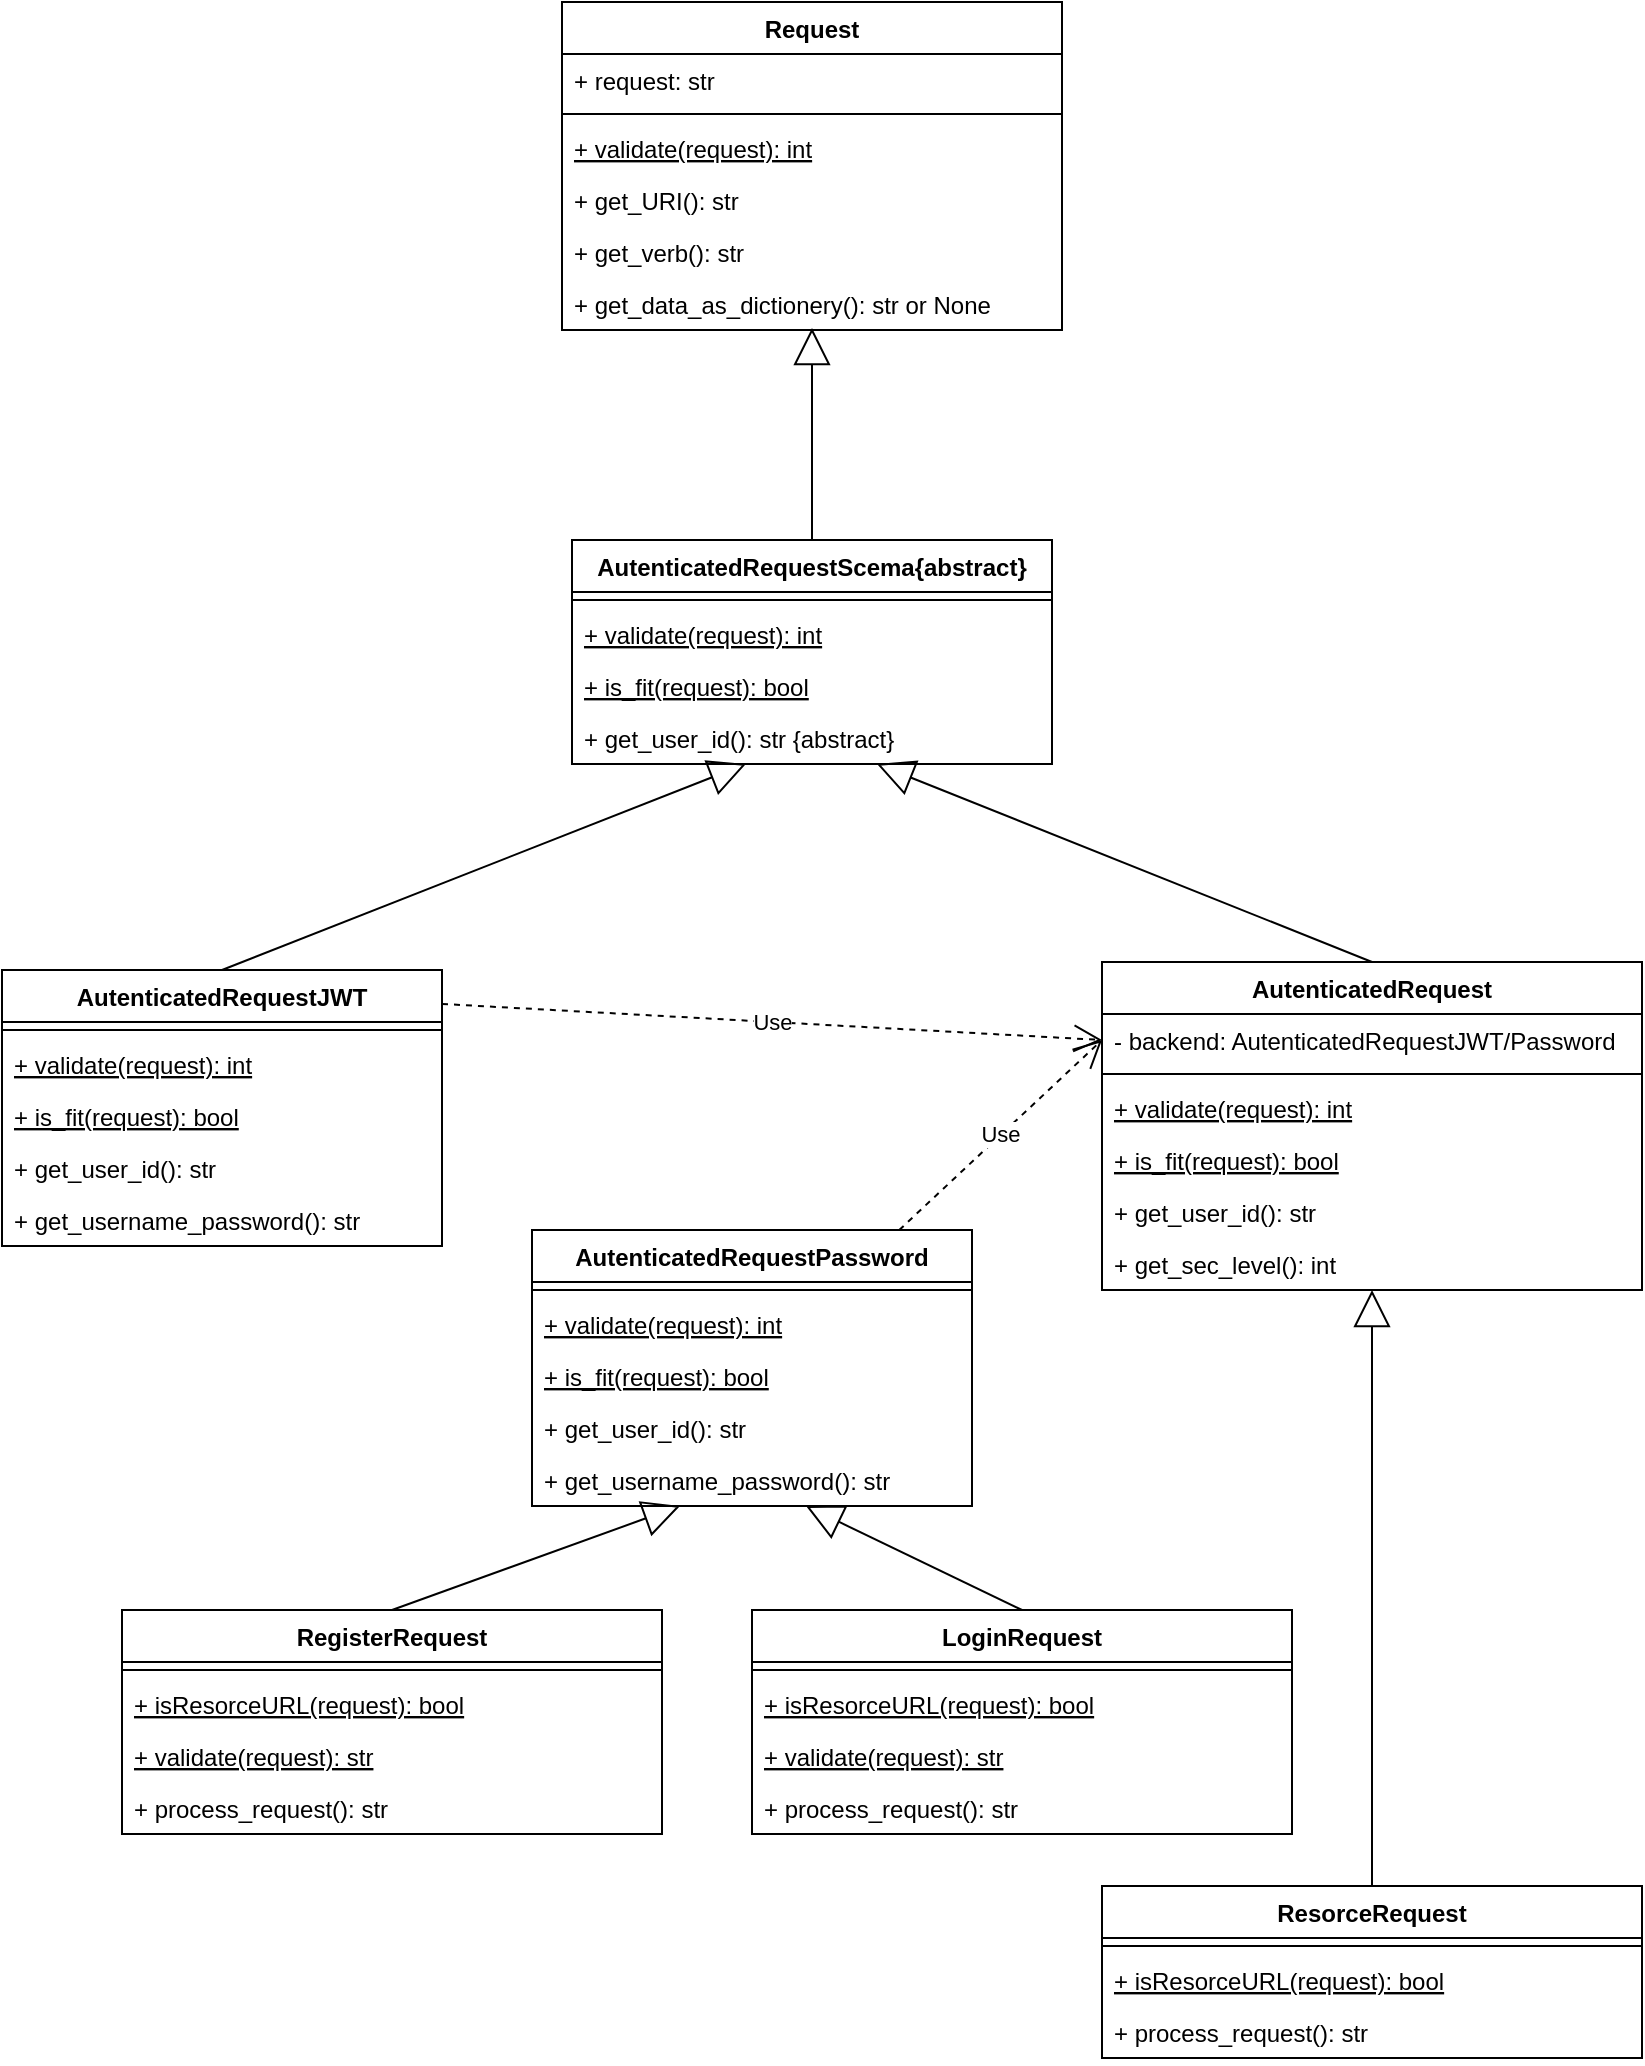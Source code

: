 <mxfile version="10.6.0" type="device"><diagram name="Request" id="c4acf3e9-155e-7222-9cf6-157b1a14988f"><mxGraphModel dx="2323" dy="1245" grid="1" gridSize="10" guides="1" tooltips="1" connect="1" arrows="1" fold="1" page="1" pageScale="1" pageWidth="850" pageHeight="1100" background="#ffffff" math="0" shadow="0"><root><mxCell id="0"/><mxCell id="1" parent="0"/><mxCell id="8GH3iLczXxvQPFb8CJJR-1" value="Request" style="swimlane;fontStyle=1;align=center;verticalAlign=top;childLayout=stackLayout;horizontal=1;startSize=26;horizontalStack=0;resizeParent=1;resizeParentMax=0;resizeLast=0;collapsible=1;marginBottom=0;" parent="1" vertex="1"><mxGeometry x="300" y="32" width="250" height="164" as="geometry"/></mxCell><mxCell id="8GH3iLczXxvQPFb8CJJR-2" value="+ request: str" style="text;strokeColor=none;fillColor=none;align=left;verticalAlign=top;spacingLeft=4;spacingRight=4;overflow=hidden;rotatable=0;points=[[0,0.5],[1,0.5]];portConstraint=eastwest;" parent="8GH3iLczXxvQPFb8CJJR-1" vertex="1"><mxGeometry y="26" width="250" height="26" as="geometry"/></mxCell><mxCell id="8GH3iLczXxvQPFb8CJJR-3" value="" style="line;strokeWidth=1;fillColor=none;align=left;verticalAlign=middle;spacingTop=-1;spacingLeft=3;spacingRight=3;rotatable=0;labelPosition=right;points=[];portConstraint=eastwest;" parent="8GH3iLczXxvQPFb8CJJR-1" vertex="1"><mxGeometry y="52" width="250" height="8" as="geometry"/></mxCell><mxCell id="8GH3iLczXxvQPFb8CJJR-4" value="+ validate(request): int" style="text;strokeColor=none;fillColor=none;align=left;verticalAlign=top;spacingLeft=4;spacingRight=4;overflow=hidden;rotatable=0;points=[[0,0.5],[1,0.5]];portConstraint=eastwest;fontStyle=4" parent="8GH3iLczXxvQPFb8CJJR-1" vertex="1"><mxGeometry y="60" width="250" height="26" as="geometry"/></mxCell><mxCell id="8GH3iLczXxvQPFb8CJJR-5" value="+ get_URI(): str" style="text;strokeColor=none;fillColor=none;align=left;verticalAlign=top;spacingLeft=4;spacingRight=4;overflow=hidden;rotatable=0;points=[[0,0.5],[1,0.5]];portConstraint=eastwest;" parent="8GH3iLczXxvQPFb8CJJR-1" vertex="1"><mxGeometry y="86" width="250" height="26" as="geometry"/></mxCell><mxCell id="8GH3iLczXxvQPFb8CJJR-6" value="+ get_verb(): str" style="text;strokeColor=none;fillColor=none;align=left;verticalAlign=top;spacingLeft=4;spacingRight=4;overflow=hidden;rotatable=0;points=[[0,0.5],[1,0.5]];portConstraint=eastwest;" parent="8GH3iLczXxvQPFb8CJJR-1" vertex="1"><mxGeometry y="112" width="250" height="26" as="geometry"/></mxCell><mxCell id="8GH3iLczXxvQPFb8CJJR-7" value="+ get_data_as_dictionery(): str or None" style="text;strokeColor=none;fillColor=none;align=left;verticalAlign=top;spacingLeft=4;spacingRight=4;overflow=hidden;rotatable=0;points=[[0,0.5],[1,0.5]];portConstraint=eastwest;" parent="8GH3iLczXxvQPFb8CJJR-1" vertex="1"><mxGeometry y="138" width="250" height="26" as="geometry"/></mxCell><mxCell id="8GH3iLczXxvQPFb8CJJR-14" value="AutenticatedRequestScema{abstract}" style="swimlane;fontStyle=1;align=center;verticalAlign=top;childLayout=stackLayout;horizontal=1;startSize=26;horizontalStack=0;resizeParent=1;resizeParentMax=0;resizeLast=0;collapsible=1;marginBottom=0;" parent="1" vertex="1"><mxGeometry x="305" y="301" width="240" height="112" as="geometry"/></mxCell><mxCell id="8GH3iLczXxvQPFb8CJJR-16" value="" style="line;strokeWidth=1;fillColor=none;align=left;verticalAlign=middle;spacingTop=-1;spacingLeft=3;spacingRight=3;rotatable=0;labelPosition=right;points=[];portConstraint=eastwest;" parent="8GH3iLczXxvQPFb8CJJR-14" vertex="1"><mxGeometry y="26" width="240" height="8" as="geometry"/></mxCell><mxCell id="8GH3iLczXxvQPFb8CJJR-35" value="+ validate(request): int" style="text;strokeColor=none;fillColor=none;align=left;verticalAlign=top;spacingLeft=4;spacingRight=4;overflow=hidden;rotatable=0;points=[[0,0.5],[1,0.5]];portConstraint=eastwest;fontStyle=4" parent="8GH3iLczXxvQPFb8CJJR-14" vertex="1"><mxGeometry y="34" width="240" height="26" as="geometry"/></mxCell><mxCell id="8GH3iLczXxvQPFb8CJJR-17" value="+ is_fit(request): bool" style="text;strokeColor=none;fillColor=none;align=left;verticalAlign=top;spacingLeft=4;spacingRight=4;overflow=hidden;rotatable=0;points=[[0,0.5],[1,0.5]];portConstraint=eastwest;fontStyle=4" parent="8GH3iLczXxvQPFb8CJJR-14" vertex="1"><mxGeometry y="60" width="240" height="26" as="geometry"/></mxCell><mxCell id="8GH3iLczXxvQPFb8CJJR-18" value="+ get_user_id(): str {abstract}" style="text;strokeColor=none;fillColor=none;align=left;verticalAlign=top;spacingLeft=4;spacingRight=4;overflow=hidden;rotatable=0;points=[[0,0.5],[1,0.5]];portConstraint=eastwest;" parent="8GH3iLczXxvQPFb8CJJR-14" vertex="1"><mxGeometry y="86" width="240" height="26" as="geometry"/></mxCell><mxCell id="8GH3iLczXxvQPFb8CJJR-21" value="AutenticatedRequestPassword" style="swimlane;fontStyle=1;align=center;verticalAlign=top;childLayout=stackLayout;horizontal=1;startSize=26;horizontalStack=0;resizeParent=1;resizeParentMax=0;resizeLast=0;collapsible=1;marginBottom=0;" parent="1" vertex="1"><mxGeometry x="285" y="646" width="220" height="138" as="geometry"/></mxCell><mxCell id="8GH3iLczXxvQPFb8CJJR-23" value="" style="line;strokeWidth=1;fillColor=none;align=left;verticalAlign=middle;spacingTop=-1;spacingLeft=3;spacingRight=3;rotatable=0;labelPosition=right;points=[];portConstraint=eastwest;" parent="8GH3iLczXxvQPFb8CJJR-21" vertex="1"><mxGeometry y="26" width="220" height="8" as="geometry"/></mxCell><mxCell id="8GH3iLczXxvQPFb8CJJR-36" value="+ validate(request): int" style="text;strokeColor=none;fillColor=none;align=left;verticalAlign=top;spacingLeft=4;spacingRight=4;overflow=hidden;rotatable=0;points=[[0,0.5],[1,0.5]];portConstraint=eastwest;fontStyle=4" parent="8GH3iLczXxvQPFb8CJJR-21" vertex="1"><mxGeometry y="34" width="220" height="26" as="geometry"/></mxCell><mxCell id="8GH3iLczXxvQPFb8CJJR-33" value="+ is_fit(request): bool" style="text;strokeColor=none;fillColor=none;align=left;verticalAlign=top;spacingLeft=4;spacingRight=4;overflow=hidden;rotatable=0;points=[[0,0.5],[1,0.5]];portConstraint=eastwest;fontStyle=4" parent="8GH3iLczXxvQPFb8CJJR-21" vertex="1"><mxGeometry y="60" width="220" height="26" as="geometry"/></mxCell><mxCell id="8GH3iLczXxvQPFb8CJJR-24" value="+ get_user_id(): str" style="text;strokeColor=none;fillColor=none;align=left;verticalAlign=top;spacingLeft=4;spacingRight=4;overflow=hidden;rotatable=0;points=[[0,0.5],[1,0.5]];portConstraint=eastwest;" parent="8GH3iLczXxvQPFb8CJJR-21" vertex="1"><mxGeometry y="86" width="220" height="26" as="geometry"/></mxCell><mxCell id="8GH3iLczXxvQPFb8CJJR-26" value="+ get_username_password(): str" style="text;strokeColor=none;fillColor=none;align=left;verticalAlign=top;spacingLeft=4;spacingRight=4;overflow=hidden;rotatable=0;points=[[0,0.5],[1,0.5]];portConstraint=eastwest;" parent="8GH3iLczXxvQPFb8CJJR-21" vertex="1"><mxGeometry y="112" width="220" height="26" as="geometry"/></mxCell><mxCell id="8GH3iLczXxvQPFb8CJJR-28" value="AutenticatedRequestJWT" style="swimlane;fontStyle=1;align=center;verticalAlign=top;childLayout=stackLayout;horizontal=1;startSize=26;horizontalStack=0;resizeParent=1;resizeParentMax=0;resizeLast=0;collapsible=1;marginBottom=0;" parent="1" vertex="1"><mxGeometry x="20" y="516" width="220" height="138" as="geometry"/></mxCell><mxCell id="8GH3iLczXxvQPFb8CJJR-29" value="" style="line;strokeWidth=1;fillColor=none;align=left;verticalAlign=middle;spacingTop=-1;spacingLeft=3;spacingRight=3;rotatable=0;labelPosition=right;points=[];portConstraint=eastwest;" parent="8GH3iLczXxvQPFb8CJJR-28" vertex="1"><mxGeometry y="26" width="220" height="8" as="geometry"/></mxCell><mxCell id="8GH3iLczXxvQPFb8CJJR-37" value="+ validate(request): int" style="text;strokeColor=none;fillColor=none;align=left;verticalAlign=top;spacingLeft=4;spacingRight=4;overflow=hidden;rotatable=0;points=[[0,0.5],[1,0.5]];portConstraint=eastwest;fontStyle=4" parent="8GH3iLczXxvQPFb8CJJR-28" vertex="1"><mxGeometry y="34" width="220" height="26" as="geometry"/></mxCell><mxCell id="8GH3iLczXxvQPFb8CJJR-34" value="+ is_fit(request): bool" style="text;strokeColor=none;fillColor=none;align=left;verticalAlign=top;spacingLeft=4;spacingRight=4;overflow=hidden;rotatable=0;points=[[0,0.5],[1,0.5]];portConstraint=eastwest;fontStyle=4" parent="8GH3iLczXxvQPFb8CJJR-28" vertex="1"><mxGeometry y="60" width="220" height="26" as="geometry"/></mxCell><mxCell id="8GH3iLczXxvQPFb8CJJR-30" value="+ get_user_id(): str" style="text;strokeColor=none;fillColor=none;align=left;verticalAlign=top;spacingLeft=4;spacingRight=4;overflow=hidden;rotatable=0;points=[[0,0.5],[1,0.5]];portConstraint=eastwest;" parent="8GH3iLczXxvQPFb8CJJR-28" vertex="1"><mxGeometry y="86" width="220" height="26" as="geometry"/></mxCell><mxCell id="8GH3iLczXxvQPFb8CJJR-31" value="+ get_username_password(): str" style="text;strokeColor=none;fillColor=none;align=left;verticalAlign=top;spacingLeft=4;spacingRight=4;overflow=hidden;rotatable=0;points=[[0,0.5],[1,0.5]];portConstraint=eastwest;" parent="8GH3iLczXxvQPFb8CJJR-28" vertex="1"><mxGeometry y="112" width="220" height="26" as="geometry"/></mxCell><mxCell id="8GH3iLczXxvQPFb8CJJR-45" value="" style="endArrow=block;endSize=16;endFill=0;html=1;entryX=0.5;entryY=0.962;entryDx=0;entryDy=0;entryPerimeter=0;exitX=0.5;exitY=0;exitDx=0;exitDy=0;" parent="1" source="8GH3iLczXxvQPFb8CJJR-14" target="8GH3iLczXxvQPFb8CJJR-7" edge="1"><mxGeometry x="-0.026" y="16" width="160" relative="1" as="geometry"><mxPoint x="255" y="342" as="sourcePoint"/><mxPoint x="315" y="252" as="targetPoint"/><mxPoint as="offset"/></mxGeometry></mxCell><mxCell id="8GH3iLczXxvQPFb8CJJR-47" value="AutenticatedRequest" style="swimlane;fontStyle=1;align=center;verticalAlign=top;childLayout=stackLayout;horizontal=1;startSize=26;horizontalStack=0;resizeParent=1;resizeParentMax=0;resizeLast=0;collapsible=1;marginBottom=0;" parent="1" vertex="1"><mxGeometry x="570" y="512" width="270" height="164" as="geometry"/></mxCell><mxCell id="8GH3iLczXxvQPFb8CJJR-54" value="- backend: AutenticatedRequestJWT/Password" style="text;strokeColor=none;fillColor=none;align=left;verticalAlign=top;spacingLeft=4;spacingRight=4;overflow=hidden;rotatable=0;points=[[0,0.5],[1,0.5]];portConstraint=eastwest;" parent="8GH3iLczXxvQPFb8CJJR-47" vertex="1"><mxGeometry y="26" width="270" height="26" as="geometry"/></mxCell><mxCell id="8GH3iLczXxvQPFb8CJJR-48" value="" style="line;strokeWidth=1;fillColor=none;align=left;verticalAlign=middle;spacingTop=-1;spacingLeft=3;spacingRight=3;rotatable=0;labelPosition=right;points=[];portConstraint=eastwest;" parent="8GH3iLczXxvQPFb8CJJR-47" vertex="1"><mxGeometry y="52" width="270" height="8" as="geometry"/></mxCell><mxCell id="8GH3iLczXxvQPFb8CJJR-49" value="+ validate(request): int" style="text;strokeColor=none;fillColor=none;align=left;verticalAlign=top;spacingLeft=4;spacingRight=4;overflow=hidden;rotatable=0;points=[[0,0.5],[1,0.5]];portConstraint=eastwest;fontStyle=4" parent="8GH3iLczXxvQPFb8CJJR-47" vertex="1"><mxGeometry y="60" width="270" height="26" as="geometry"/></mxCell><mxCell id="8GH3iLczXxvQPFb8CJJR-50" value="+ is_fit(request): bool" style="text;strokeColor=none;fillColor=none;align=left;verticalAlign=top;spacingLeft=4;spacingRight=4;overflow=hidden;rotatable=0;points=[[0,0.5],[1,0.5]];portConstraint=eastwest;fontStyle=4" parent="8GH3iLczXxvQPFb8CJJR-47" vertex="1"><mxGeometry y="86" width="270" height="26" as="geometry"/></mxCell><mxCell id="8GH3iLczXxvQPFb8CJJR-51" value="+ get_user_id(): str" style="text;strokeColor=none;fillColor=none;align=left;verticalAlign=top;spacingLeft=4;spacingRight=4;overflow=hidden;rotatable=0;points=[[0,0.5],[1,0.5]];portConstraint=eastwest;" parent="8GH3iLczXxvQPFb8CJJR-47" vertex="1"><mxGeometry y="112" width="270" height="26" as="geometry"/></mxCell><mxCell id="8GH3iLczXxvQPFb8CJJR-55" value="+ get_sec_level(): int" style="text;strokeColor=none;fillColor=none;align=left;verticalAlign=top;spacingLeft=4;spacingRight=4;overflow=hidden;rotatable=0;points=[[0,0.5],[1,0.5]];portConstraint=eastwest;" parent="8GH3iLczXxvQPFb8CJJR-47" vertex="1"><mxGeometry y="138" width="270" height="26" as="geometry"/></mxCell><mxCell id="8GH3iLczXxvQPFb8CJJR-59" value="ResorceRequest" style="swimlane;fontStyle=1;align=center;verticalAlign=top;childLayout=stackLayout;horizontal=1;startSize=26;horizontalStack=0;resizeParent=1;resizeParentMax=0;resizeLast=0;collapsible=1;marginBottom=0;" parent="1" vertex="1"><mxGeometry x="570" y="974" width="270" height="86" as="geometry"/></mxCell><mxCell id="8GH3iLczXxvQPFb8CJJR-61" value="" style="line;strokeWidth=1;fillColor=none;align=left;verticalAlign=middle;spacingTop=-1;spacingLeft=3;spacingRight=3;rotatable=0;labelPosition=right;points=[];portConstraint=eastwest;" parent="8GH3iLczXxvQPFb8CJJR-59" vertex="1"><mxGeometry y="26" width="270" height="8" as="geometry"/></mxCell><mxCell id="8GH3iLczXxvQPFb8CJJR-62" value="+ isResorceURL(request): bool" style="text;strokeColor=none;fillColor=none;align=left;verticalAlign=top;spacingLeft=4;spacingRight=4;overflow=hidden;rotatable=0;points=[[0,0.5],[1,0.5]];portConstraint=eastwest;fontStyle=4" parent="8GH3iLczXxvQPFb8CJJR-59" vertex="1"><mxGeometry y="34" width="270" height="26" as="geometry"/></mxCell><mxCell id="8GH3iLczXxvQPFb8CJJR-65" value="+ process_request(): str" style="text;strokeColor=none;fillColor=none;align=left;verticalAlign=top;spacingLeft=4;spacingRight=4;overflow=hidden;rotatable=0;points=[[0,0.5],[1,0.5]];portConstraint=eastwest;" parent="8GH3iLczXxvQPFb8CJJR-59" vertex="1"><mxGeometry y="60" width="270" height="26" as="geometry"/></mxCell><mxCell id="8GH3iLczXxvQPFb8CJJR-67" value="RegisterRequest" style="swimlane;fontStyle=1;align=center;verticalAlign=top;childLayout=stackLayout;horizontal=1;startSize=26;horizontalStack=0;resizeParent=1;resizeParentMax=0;resizeLast=0;collapsible=1;marginBottom=0;" parent="1" vertex="1"><mxGeometry x="80" y="836" width="270" height="112" as="geometry"/></mxCell><mxCell id="8GH3iLczXxvQPFb8CJJR-69" value="" style="line;strokeWidth=1;fillColor=none;align=left;verticalAlign=middle;spacingTop=-1;spacingLeft=3;spacingRight=3;rotatable=0;labelPosition=right;points=[];portConstraint=eastwest;" parent="8GH3iLczXxvQPFb8CJJR-67" vertex="1"><mxGeometry y="26" width="270" height="8" as="geometry"/></mxCell><mxCell id="8GH3iLczXxvQPFb8CJJR-70" value="+ isResorceURL(request): bool" style="text;strokeColor=none;fillColor=none;align=left;verticalAlign=top;spacingLeft=4;spacingRight=4;overflow=hidden;rotatable=0;points=[[0,0.5],[1,0.5]];portConstraint=eastwest;fontStyle=4" parent="8GH3iLczXxvQPFb8CJJR-67" vertex="1"><mxGeometry y="34" width="270" height="26" as="geometry"/></mxCell><mxCell id="8GH3iLczXxvQPFb8CJJR-75" value="+ validate(request): str" style="text;strokeColor=none;fillColor=none;align=left;verticalAlign=top;spacingLeft=4;spacingRight=4;overflow=hidden;rotatable=0;points=[[0,0.5],[1,0.5]];portConstraint=eastwest;fontStyle=4" parent="8GH3iLczXxvQPFb8CJJR-67" vertex="1"><mxGeometry y="60" width="270" height="26" as="geometry"/></mxCell><mxCell id="8GH3iLczXxvQPFb8CJJR-71" value="+ process_request(): str" style="text;strokeColor=none;fillColor=none;align=left;verticalAlign=top;spacingLeft=4;spacingRight=4;overflow=hidden;rotatable=0;points=[[0,0.5],[1,0.5]];portConstraint=eastwest;" parent="8GH3iLczXxvQPFb8CJJR-67" vertex="1"><mxGeometry y="86" width="270" height="26" as="geometry"/></mxCell><mxCell id="8GH3iLczXxvQPFb8CJJR-76" value="LoginRequest" style="swimlane;fontStyle=1;align=center;verticalAlign=top;childLayout=stackLayout;horizontal=1;startSize=26;horizontalStack=0;resizeParent=1;resizeParentMax=0;resizeLast=0;collapsible=1;marginBottom=0;" parent="1" vertex="1"><mxGeometry x="395" y="836" width="270" height="112" as="geometry"/></mxCell><mxCell id="8GH3iLczXxvQPFb8CJJR-77" value="" style="line;strokeWidth=1;fillColor=none;align=left;verticalAlign=middle;spacingTop=-1;spacingLeft=3;spacingRight=3;rotatable=0;labelPosition=right;points=[];portConstraint=eastwest;" parent="8GH3iLczXxvQPFb8CJJR-76" vertex="1"><mxGeometry y="26" width="270" height="8" as="geometry"/></mxCell><mxCell id="8GH3iLczXxvQPFb8CJJR-78" value="+ isResorceURL(request): bool" style="text;strokeColor=none;fillColor=none;align=left;verticalAlign=top;spacingLeft=4;spacingRight=4;overflow=hidden;rotatable=0;points=[[0,0.5],[1,0.5]];portConstraint=eastwest;fontStyle=4" parent="8GH3iLczXxvQPFb8CJJR-76" vertex="1"><mxGeometry y="34" width="270" height="26" as="geometry"/></mxCell><mxCell id="8GH3iLczXxvQPFb8CJJR-79" value="+ validate(request): str" style="text;strokeColor=none;fillColor=none;align=left;verticalAlign=top;spacingLeft=4;spacingRight=4;overflow=hidden;rotatable=0;points=[[0,0.5],[1,0.5]];portConstraint=eastwest;fontStyle=4" parent="8GH3iLczXxvQPFb8CJJR-76" vertex="1"><mxGeometry y="60" width="270" height="26" as="geometry"/></mxCell><mxCell id="8GH3iLczXxvQPFb8CJJR-80" value="+ process_request(): str" style="text;strokeColor=none;fillColor=none;align=left;verticalAlign=top;spacingLeft=4;spacingRight=4;overflow=hidden;rotatable=0;points=[[0,0.5],[1,0.5]];portConstraint=eastwest;" parent="8GH3iLczXxvQPFb8CJJR-76" vertex="1"><mxGeometry y="86" width="270" height="26" as="geometry"/></mxCell><mxCell id="8GH3iLczXxvQPFb8CJJR-57" value="Use" style="endArrow=open;endSize=12;dashed=1;html=1;entryX=0;entryY=0.5;entryDx=0;entryDy=0;" parent="1" source="8GH3iLczXxvQPFb8CJJR-21" target="8GH3iLczXxvQPFb8CJJR-54" edge="1"><mxGeometry width="160" relative="1" as="geometry"><mxPoint x="410" y="750" as="sourcePoint"/><mxPoint x="570" y="750" as="targetPoint"/></mxGeometry></mxCell><mxCell id="8GH3iLczXxvQPFb8CJJR-58" value="Use" style="endArrow=open;endSize=12;dashed=1;html=1;exitX=1;exitY=0.123;exitDx=0;exitDy=0;exitPerimeter=0;entryX=0;entryY=0.5;entryDx=0;entryDy=0;" parent="1" source="8GH3iLczXxvQPFb8CJJR-28" target="8GH3iLczXxvQPFb8CJJR-54" edge="1"><mxGeometry width="160" relative="1" as="geometry"><mxPoint x="397" y="685" as="sourcePoint"/><mxPoint x="590" y="583" as="targetPoint"/></mxGeometry></mxCell><mxCell id="IgFPPhp9NtBaRPwz_cSt-1" value="" style="endArrow=block;endSize=16;endFill=0;html=1;exitX=0.5;exitY=0;exitDx=0;exitDy=0;" edge="1" parent="1" source="8GH3iLczXxvQPFb8CJJR-47" target="8GH3iLczXxvQPFb8CJJR-18"><mxGeometry x="-0.026" y="16" width="160" relative="1" as="geometry"><mxPoint x="770" y="485" as="sourcePoint"/><mxPoint x="771" y="374" as="targetPoint"/><mxPoint as="offset"/></mxGeometry></mxCell><mxCell id="IgFPPhp9NtBaRPwz_cSt-2" value="" style="endArrow=block;endSize=16;endFill=0;html=1;exitX=0.5;exitY=0;exitDx=0;exitDy=0;" edge="1" parent="1" source="8GH3iLczXxvQPFb8CJJR-28" target="8GH3iLczXxvQPFb8CJJR-18"><mxGeometry x="-0.026" y="16" width="160" relative="1" as="geometry"><mxPoint x="400" y="282" as="sourcePoint"/><mxPoint x="401" y="171" as="targetPoint"/><mxPoint as="offset"/></mxGeometry></mxCell><mxCell id="IgFPPhp9NtBaRPwz_cSt-3" value="" style="endArrow=block;endSize=16;endFill=0;html=1;exitX=0.5;exitY=0;exitDx=0;exitDy=0;" edge="1" parent="1" source="8GH3iLczXxvQPFb8CJJR-67" target="8GH3iLczXxvQPFb8CJJR-26"><mxGeometry x="-0.026" y="16" width="160" relative="1" as="geometry"><mxPoint x="140" y="577" as="sourcePoint"/><mxPoint x="451.53" y="456" as="targetPoint"/><mxPoint as="offset"/></mxGeometry></mxCell><mxCell id="IgFPPhp9NtBaRPwz_cSt-4" value="" style="endArrow=block;endSize=16;endFill=0;html=1;exitX=0.5;exitY=0;exitDx=0;exitDy=0;" edge="1" parent="1" source="8GH3iLczXxvQPFb8CJJR-76" target="8GH3iLczXxvQPFb8CJJR-26"><mxGeometry x="-0.026" y="16" width="160" relative="1" as="geometry"><mxPoint x="225" y="846" as="sourcePoint"/><mxPoint x="369" y="794" as="targetPoint"/><mxPoint as="offset"/></mxGeometry></mxCell><mxCell id="IgFPPhp9NtBaRPwz_cSt-5" value="" style="endArrow=block;endSize=16;endFill=0;html=1;exitX=0.5;exitY=0;exitDx=0;exitDy=0;" edge="1" parent="1" source="8GH3iLczXxvQPFb8CJJR-59" target="8GH3iLczXxvQPFb8CJJR-55"><mxGeometry x="-0.026" y="16" width="160" relative="1" as="geometry"><mxPoint x="540" y="846" as="sourcePoint"/><mxPoint x="432" y="794" as="targetPoint"/><mxPoint as="offset"/></mxGeometry></mxCell></root></mxGraphModel></diagram><diagram id="P0K_NiL5lB6oSajg7qNL" name="URI"><mxGraphModel dx="1394" dy="747" grid="1" gridSize="10" guides="1" tooltips="1" connect="1" arrows="1" fold="1" page="1" pageScale="1" pageWidth="827" pageHeight="1169" math="0" shadow="0"><root><mxCell id="acAo-PlrU-bfSHG-pj-i-0"/><mxCell id="acAo-PlrU-bfSHG-pj-i-1" parent="acAo-PlrU-bfSHG-pj-i-0"/><mxCell id="rMhA87riTvBOXmgXE3Jl-0" value="Responce" style="swimlane;fontStyle=1;align=center;verticalAlign=top;childLayout=stackLayout;horizontal=1;startSize=26;horizontalStack=0;resizeParent=1;resizeParentMax=0;resizeLast=0;collapsible=1;marginBottom=0;" parent="acAo-PlrU-bfSHG-pj-i-1" vertex="1"><mxGeometry x="250" y="50" width="281" height="112" as="geometry"/></mxCell><mxCell id="rMhA87riTvBOXmgXE3Jl-2" value="" style="line;strokeWidth=1;fillColor=none;align=left;verticalAlign=middle;spacingTop=-1;spacingLeft=3;spacingRight=3;rotatable=0;labelPosition=right;points=[];portConstraint=eastwest;" parent="rMhA87riTvBOXmgXE3Jl-0" vertex="1"><mxGeometry y="26" width="281" height="8" as="geometry"/></mxCell><mxCell id="rMhA87riTvBOXmgXE3Jl-3" value="+ validate_erors(code): str" style="text;strokeColor=none;fillColor=none;align=left;verticalAlign=top;spacingLeft=4;spacingRight=4;overflow=hidden;rotatable=0;points=[[0,0.5],[1,0.5]];portConstraint=eastwest;fontStyle=4" parent="rMhA87riTvBOXmgXE3Jl-0" vertex="1"><mxGeometry y="34" width="281" height="26" as="geometry"/></mxCell><mxCell id="rMhA87riTvBOXmgXE3Jl-9" value="+ handle_request(): str {abstract}" style="text;strokeColor=none;fillColor=none;align=left;verticalAlign=top;spacingLeft=4;spacingRight=4;overflow=hidden;rotatable=0;points=[[0,0.5],[1,0.5]];portConstraint=eastwest;fontStyle=4" parent="rMhA87riTvBOXmgXE3Jl-0" vertex="1"><mxGeometry y="60" width="281" height="26" as="geometry"/></mxCell><mxCell id="rMhA87riTvBOXmgXE3Jl-10" value="+ prosses_request(): str {abstract}" style="text;strokeColor=none;fillColor=none;align=left;verticalAlign=top;spacingLeft=4;spacingRight=4;overflow=hidden;rotatable=0;points=[[0,0.5],[1,0.5]];portConstraint=eastwest;fontStyle=4" parent="rMhA87riTvBOXmgXE3Jl-0" vertex="1"><mxGeometry y="86" width="281" height="26" as="geometry"/></mxCell><mxCell id="rMhA87riTvBOXmgXE3Jl-11" value="Uri" style="swimlane;fontStyle=1;align=center;verticalAlign=top;childLayout=stackLayout;horizontal=1;startSize=26;horizontalStack=0;resizeParent=1;resizeParentMax=0;resizeLast=0;collapsible=1;marginBottom=0;" parent="acAo-PlrU-bfSHG-pj-i-1" vertex="1"><mxGeometry x="280" y="272" width="220" height="242" as="geometry"/></mxCell><mxCell id="rMhA87riTvBOXmgXE3Jl-17" value="+ URI = Not Implomented" style="text;strokeColor=none;fillColor=none;align=left;verticalAlign=top;spacingLeft=4;spacingRight=4;overflow=hidden;rotatable=0;points=[[0,0.5],[1,0.5]];portConstraint=eastwest;fontStyle=0" parent="rMhA87riTvBOXmgXE3Jl-11" vertex="1"><mxGeometry y="26" width="220" height="26" as="geometry"/></mxCell><mxCell id="rMhA87riTvBOXmgXE3Jl-12" value="" style="line;strokeWidth=1;fillColor=none;align=left;verticalAlign=middle;spacingTop=-1;spacingLeft=3;spacingRight=3;rotatable=0;labelPosition=right;points=[];portConstraint=eastwest;" parent="rMhA87riTvBOXmgXE3Jl-11" vertex="1"><mxGeometry y="52" width="220" height="8" as="geometry"/></mxCell><mxCell id="rMhA87riTvBOXmgXE3Jl-13" value="+ is_uri(uri): bool" style="text;strokeColor=none;fillColor=none;align=left;verticalAlign=top;spacingLeft=4;spacingRight=4;overflow=hidden;rotatable=0;points=[[0,0.5],[1,0.5]];portConstraint=eastwest;fontStyle=4" parent="rMhA87riTvBOXmgXE3Jl-11" vertex="1"><mxGeometry y="60" width="220" height="26" as="geometry"/></mxCell><mxCell id="rMhA87riTvBOXmgXE3Jl-14" value="+ handle_request(): str" style="text;strokeColor=none;fillColor=none;align=left;verticalAlign=top;spacingLeft=4;spacingRight=4;overflow=hidden;rotatable=0;points=[[0,0.5],[1,0.5]];portConstraint=eastwest;fontStyle=4" parent="rMhA87riTvBOXmgXE3Jl-11" vertex="1"><mxGeometry y="86" width="220" height="26" as="geometry"/></mxCell><mxCell id="rMhA87riTvBOXmgXE3Jl-15" value="+ methode_not_allowed(): str" style="text;strokeColor=none;fillColor=none;align=left;verticalAlign=top;spacingLeft=4;spacingRight=4;overflow=hidden;rotatable=0;points=[[0,0.5],[1,0.5]];portConstraint=eastwest;fontStyle=4" parent="rMhA87riTvBOXmgXE3Jl-11" vertex="1"><mxGeometry y="112" width="220" height="26" as="geometry"/></mxCell><mxCell id="rMhA87riTvBOXmgXE3Jl-19" value="+ GET(): str {not impemented}" style="text;strokeColor=none;fillColor=none;align=left;verticalAlign=top;spacingLeft=4;spacingRight=4;overflow=hidden;rotatable=0;points=[[0,0.5],[1,0.5]];portConstraint=eastwest;fontStyle=0" parent="rMhA87riTvBOXmgXE3Jl-11" vertex="1"><mxGeometry y="138" width="220" height="26" as="geometry"/></mxCell><mxCell id="rMhA87riTvBOXmgXE3Jl-20" value="+ PATCH(): str {not impemented}" style="text;strokeColor=none;fillColor=none;align=left;verticalAlign=top;spacingLeft=4;spacingRight=4;overflow=hidden;rotatable=0;points=[[0,0.5],[1,0.5]];portConstraint=eastwest;fontStyle=0" parent="rMhA87riTvBOXmgXE3Jl-11" vertex="1"><mxGeometry y="164" width="220" height="26" as="geometry"/></mxCell><mxCell id="rMhA87riTvBOXmgXE3Jl-21" value="+ POST(): str {not impemented}" style="text;strokeColor=none;fillColor=none;align=left;verticalAlign=top;spacingLeft=4;spacingRight=4;overflow=hidden;rotatable=0;points=[[0,0.5],[1,0.5]];portConstraint=eastwest;fontStyle=0" parent="rMhA87riTvBOXmgXE3Jl-11" vertex="1"><mxGeometry y="190" width="220" height="26" as="geometry"/></mxCell><mxCell id="rMhA87riTvBOXmgXE3Jl-22" value="+ DELETE(): str {not impemented}" style="text;strokeColor=none;fillColor=none;align=left;verticalAlign=top;spacingLeft=4;spacingRight=4;overflow=hidden;rotatable=0;points=[[0,0.5],[1,0.5]];portConstraint=eastwest;fontStyle=0" parent="rMhA87riTvBOXmgXE3Jl-11" vertex="1"><mxGeometry y="216" width="220" height="26" as="geometry"/></mxCell><mxCell id="rMhA87riTvBOXmgXE3Jl-61" value="ProgramUri" style="swimlane;fontStyle=1;align=center;verticalAlign=top;childLayout=stackLayout;horizontal=1;startSize=26;horizontalStack=0;resizeParent=1;resizeParentMax=0;resizeLast=0;collapsible=1;marginBottom=0;" parent="acAo-PlrU-bfSHG-pj-i-1" vertex="1"><mxGeometry x="420" y="721" width="220" height="138" as="geometry"/></mxCell><mxCell id="rMhA87riTvBOXmgXE3Jl-62" value="+ URI = /passwords/{prog id}" style="text;strokeColor=none;fillColor=none;align=left;verticalAlign=top;spacingLeft=4;spacingRight=4;overflow=hidden;rotatable=0;points=[[0,0.5],[1,0.5]];portConstraint=eastwest;fontStyle=0" parent="rMhA87riTvBOXmgXE3Jl-61" vertex="1"><mxGeometry y="26" width="220" height="26" as="geometry"/></mxCell><mxCell id="rMhA87riTvBOXmgXE3Jl-63" value="" style="line;strokeWidth=1;fillColor=none;align=left;verticalAlign=middle;spacingTop=-1;spacingLeft=3;spacingRight=3;rotatable=0;labelPosition=right;points=[];portConstraint=eastwest;" parent="rMhA87riTvBOXmgXE3Jl-61" vertex="1"><mxGeometry y="52" width="220" height="8" as="geometry"/></mxCell><mxCell id="rMhA87riTvBOXmgXE3Jl-67" value="+ GET(): str {not impemented}" style="text;strokeColor=none;fillColor=none;align=left;verticalAlign=top;spacingLeft=4;spacingRight=4;overflow=hidden;rotatable=0;points=[[0,0.5],[1,0.5]];portConstraint=eastwest;fontStyle=0" parent="rMhA87riTvBOXmgXE3Jl-61" vertex="1"><mxGeometry y="60" width="220" height="26" as="geometry"/></mxCell><mxCell id="rMhA87riTvBOXmgXE3Jl-68" value="+ PATCH(): str {not impemented}" style="text;strokeColor=none;fillColor=none;align=left;verticalAlign=top;spacingLeft=4;spacingRight=4;overflow=hidden;rotatable=0;points=[[0,0.5],[1,0.5]];portConstraint=eastwest;fontStyle=0" parent="rMhA87riTvBOXmgXE3Jl-61" vertex="1"><mxGeometry y="86" width="220" height="26" as="geometry"/></mxCell><mxCell id="rMhA87riTvBOXmgXE3Jl-70" value="+ DELETE(): str {not impemented}" style="text;strokeColor=none;fillColor=none;align=left;verticalAlign=top;spacingLeft=4;spacingRight=4;overflow=hidden;rotatable=0;points=[[0,0.5],[1,0.5]];portConstraint=eastwest;fontStyle=0" parent="rMhA87riTvBOXmgXE3Jl-61" vertex="1"><mxGeometry y="112" width="220" height="26" as="geometry"/></mxCell><mxCell id="rMhA87riTvBOXmgXE3Jl-50" value="PasswordsUri" style="swimlane;fontStyle=1;align=center;verticalAlign=top;childLayout=stackLayout;horizontal=1;startSize=26;horizontalStack=0;resizeParent=1;resizeParentMax=0;resizeLast=0;collapsible=1;marginBottom=0;" parent="acAo-PlrU-bfSHG-pj-i-1" vertex="1"><mxGeometry x="150" y="730" width="220" height="112" as="geometry"/></mxCell><mxCell id="rMhA87riTvBOXmgXE3Jl-51" value="+ URI = /passwords" style="text;strokeColor=none;fillColor=none;align=left;verticalAlign=top;spacingLeft=4;spacingRight=4;overflow=hidden;rotatable=0;points=[[0,0.5],[1,0.5]];portConstraint=eastwest;fontStyle=0" parent="rMhA87riTvBOXmgXE3Jl-50" vertex="1"><mxGeometry y="26" width="220" height="26" as="geometry"/></mxCell><mxCell id="rMhA87riTvBOXmgXE3Jl-52" value="" style="line;strokeWidth=1;fillColor=none;align=left;verticalAlign=middle;spacingTop=-1;spacingLeft=3;spacingRight=3;rotatable=0;labelPosition=right;points=[];portConstraint=eastwest;" parent="rMhA87riTvBOXmgXE3Jl-50" vertex="1"><mxGeometry y="52" width="220" height="8" as="geometry"/></mxCell><mxCell id="rMhA87riTvBOXmgXE3Jl-56" value="+ GET(): str " style="text;strokeColor=none;fillColor=none;align=left;verticalAlign=top;spacingLeft=4;spacingRight=4;overflow=hidden;rotatable=0;points=[[0,0.5],[1,0.5]];portConstraint=eastwest;fontStyle=0" parent="rMhA87riTvBOXmgXE3Jl-50" vertex="1"><mxGeometry y="60" width="220" height="26" as="geometry"/></mxCell><mxCell id="rMhA87riTvBOXmgXE3Jl-58" value="+ POST(): str " style="text;strokeColor=none;fillColor=none;align=left;verticalAlign=top;spacingLeft=4;spacingRight=4;overflow=hidden;rotatable=0;points=[[0,0.5],[1,0.5]];portConstraint=eastwest;fontStyle=0" parent="rMhA87riTvBOXmgXE3Jl-50" vertex="1"><mxGeometry y="86" width="220" height="26" as="geometry"/></mxCell><mxCell id="rMhA87riTvBOXmgXE3Jl-39" value="Login" style="swimlane;fontStyle=1;align=center;verticalAlign=top;childLayout=stackLayout;horizontal=1;startSize=26;horizontalStack=0;resizeParent=1;resizeParentMax=0;resizeLast=0;collapsible=1;marginBottom=0;" parent="acAo-PlrU-bfSHG-pj-i-1" vertex="1"><mxGeometry x="580" y="530" width="220" height="86" as="geometry"/></mxCell><mxCell id="rMhA87riTvBOXmgXE3Jl-40" value="+ URI = /login" style="text;strokeColor=none;fillColor=none;align=left;verticalAlign=top;spacingLeft=4;spacingRight=4;overflow=hidden;rotatable=0;points=[[0,0.5],[1,0.5]];portConstraint=eastwest;fontStyle=0" parent="rMhA87riTvBOXmgXE3Jl-39" vertex="1"><mxGeometry y="26" width="220" height="26" as="geometry"/></mxCell><mxCell id="rMhA87riTvBOXmgXE3Jl-41" value="" style="line;strokeWidth=1;fillColor=none;align=left;verticalAlign=middle;spacingTop=-1;spacingLeft=3;spacingRight=3;rotatable=0;labelPosition=right;points=[];portConstraint=eastwest;" parent="rMhA87riTvBOXmgXE3Jl-39" vertex="1"><mxGeometry y="52" width="220" height="8" as="geometry"/></mxCell><mxCell id="rMhA87riTvBOXmgXE3Jl-45" value="+ GET(): str " style="text;strokeColor=none;fillColor=none;align=left;verticalAlign=top;spacingLeft=4;spacingRight=4;overflow=hidden;rotatable=0;points=[[0,0.5],[1,0.5]];portConstraint=eastwest;fontStyle=0" parent="rMhA87riTvBOXmgXE3Jl-39" vertex="1"><mxGeometry y="60" width="220" height="26" as="geometry"/></mxCell><mxCell id="rMhA87riTvBOXmgXE3Jl-27" value="Register" style="swimlane;fontStyle=1;align=center;verticalAlign=top;childLayout=stackLayout;horizontal=1;startSize=26;horizontalStack=0;resizeParent=1;resizeParentMax=0;resizeLast=0;collapsible=1;marginBottom=0;" parent="acAo-PlrU-bfSHG-pj-i-1" vertex="1"><mxGeometry x="10" y="358" width="220" height="86" as="geometry"/></mxCell><mxCell id="rMhA87riTvBOXmgXE3Jl-28" value="+ URI = /register" style="text;strokeColor=none;fillColor=none;align=left;verticalAlign=top;spacingLeft=4;spacingRight=4;overflow=hidden;rotatable=0;points=[[0,0.5],[1,0.5]];portConstraint=eastwest;fontStyle=0" parent="rMhA87riTvBOXmgXE3Jl-27" vertex="1"><mxGeometry y="26" width="220" height="26" as="geometry"/></mxCell><mxCell id="rMhA87riTvBOXmgXE3Jl-30" value="" style="line;strokeWidth=1;fillColor=none;align=left;verticalAlign=middle;spacingTop=-1;spacingLeft=3;spacingRight=3;rotatable=0;labelPosition=right;points=[];portConstraint=eastwest;" parent="rMhA87riTvBOXmgXE3Jl-27" vertex="1"><mxGeometry y="52" width="220" height="8" as="geometry"/></mxCell><mxCell id="rMhA87riTvBOXmgXE3Jl-36" value="+ POST(): str " style="text;strokeColor=none;fillColor=none;align=left;verticalAlign=top;spacingLeft=4;spacingRight=4;overflow=hidden;rotatable=0;points=[[0,0.5],[1,0.5]];portConstraint=eastwest;fontStyle=0" parent="rMhA87riTvBOXmgXE3Jl-27" vertex="1"><mxGeometry y="60" width="220" height="26" as="geometry"/></mxCell><mxCell id="BHejZNplsi24eOcYEnI6-0" value="Reset" style="swimlane;fontStyle=1;align=center;verticalAlign=top;childLayout=stackLayout;horizontal=1;startSize=26;horizontalStack=0;resizeParent=1;resizeParentMax=0;resizeLast=0;collapsible=1;marginBottom=0;" vertex="1" parent="acAo-PlrU-bfSHG-pj-i-1"><mxGeometry x="570" y="272" width="220" height="112" as="geometry"/></mxCell><mxCell id="BHejZNplsi24eOcYEnI6-1" value="+ URI = /reset" style="text;strokeColor=none;fillColor=none;align=left;verticalAlign=top;spacingLeft=4;spacingRight=4;overflow=hidden;rotatable=0;points=[[0,0.5],[1,0.5]];portConstraint=eastwest;fontStyle=0" vertex="1" parent="BHejZNplsi24eOcYEnI6-0"><mxGeometry y="26" width="220" height="26" as="geometry"/></mxCell><mxCell id="BHejZNplsi24eOcYEnI6-2" value="" style="line;strokeWidth=1;fillColor=none;align=left;verticalAlign=middle;spacingTop=-1;spacingLeft=3;spacingRight=3;rotatable=0;labelPosition=right;points=[];portConstraint=eastwest;" vertex="1" parent="BHejZNplsi24eOcYEnI6-0"><mxGeometry y="52" width="220" height="8" as="geometry"/></mxCell><mxCell id="BHejZNplsi24eOcYEnI6-3" value="+ GET(): str&#10; " style="text;strokeColor=none;fillColor=none;align=left;verticalAlign=top;spacingLeft=4;spacingRight=4;overflow=hidden;rotatable=0;points=[[0,0.5],[1,0.5]];portConstraint=eastwest;fontStyle=0" vertex="1" parent="BHejZNplsi24eOcYEnI6-0"><mxGeometry y="60" width="220" height="26" as="geometry"/></mxCell><mxCell id="BHejZNplsi24eOcYEnI6-6" value="+ POST(): str&#10; " style="text;strokeColor=none;fillColor=none;align=left;verticalAlign=top;spacingLeft=4;spacingRight=4;overflow=hidden;rotatable=0;points=[[0,0.5],[1,0.5]];portConstraint=eastwest;fontStyle=0" vertex="1" parent="BHejZNplsi24eOcYEnI6-0"><mxGeometry y="86" width="220" height="26" as="geometry"/></mxCell><mxCell id="dLudF-5MMpOTsczCCgwe-0" value="" style="endArrow=block;endSize=16;endFill=0;html=1;entryX=0.5;entryY=0.962;entryDx=0;entryDy=0;entryPerimeter=0;exitX=0.5;exitY=0;exitDx=0;exitDy=0;" parent="acAo-PlrU-bfSHG-pj-i-1" source="rMhA87riTvBOXmgXE3Jl-11" target="rMhA87riTvBOXmgXE3Jl-10" edge="1"><mxGeometry x="-0.026" y="16" width="160" relative="1" as="geometry"><mxPoint x="475" y="301" as="sourcePoint"/><mxPoint x="475" y="195" as="targetPoint"/><mxPoint as="offset"/></mxGeometry></mxCell><mxCell id="dLudF-5MMpOTsczCCgwe-1" value="" style="endArrow=block;endSize=16;endFill=0;html=1;entryX=1;entryY=0.5;entryDx=0;entryDy=0;exitX=0.5;exitY=0;exitDx=0;exitDy=0;" parent="acAo-PlrU-bfSHG-pj-i-1" source="rMhA87riTvBOXmgXE3Jl-39" target="rMhA87riTvBOXmgXE3Jl-15" edge="1"><mxGeometry x="-0.026" y="16" width="160" relative="1" as="geometry"><mxPoint x="485" y="311" as="sourcePoint"/><mxPoint x="485" y="205" as="targetPoint"/><mxPoint as="offset"/></mxGeometry></mxCell><mxCell id="dLudF-5MMpOTsczCCgwe-2" value="" style="endArrow=block;endSize=16;endFill=0;html=1;entryX=0;entryY=0.5;entryDx=0;entryDy=0;exitX=1;exitY=0.5;exitDx=0;exitDy=0;" parent="acAo-PlrU-bfSHG-pj-i-1" source="rMhA87riTvBOXmgXE3Jl-28" target="rMhA87riTvBOXmgXE3Jl-15" edge="1"><mxGeometry x="-0.026" y="16" width="160" relative="1" as="geometry"><mxPoint x="495" y="321" as="sourcePoint"/><mxPoint x="495" y="215" as="targetPoint"/><mxPoint as="offset"/></mxGeometry></mxCell><mxCell id="dLudF-5MMpOTsczCCgwe-3" value="" style="endArrow=block;endSize=16;endFill=0;html=1;exitX=0.5;exitY=0;exitDx=0;exitDy=0;" parent="acAo-PlrU-bfSHG-pj-i-1" source="rMhA87riTvBOXmgXE3Jl-61" target="rMhA87riTvBOXmgXE3Jl-22" edge="1"><mxGeometry x="-0.026" y="16" width="160" relative="1" as="geometry"><mxPoint x="505" y="331" as="sourcePoint"/><mxPoint x="505" y="225" as="targetPoint"/><mxPoint as="offset"/></mxGeometry></mxCell><mxCell id="dLudF-5MMpOTsczCCgwe-4" value="" style="endArrow=block;endSize=16;endFill=0;html=1;exitX=0.5;exitY=0;exitDx=0;exitDy=0;" parent="acAo-PlrU-bfSHG-pj-i-1" source="rMhA87riTvBOXmgXE3Jl-50" target="rMhA87riTvBOXmgXE3Jl-22" edge="1"><mxGeometry x="-0.026" y="16" width="160" relative="1" as="geometry"><mxPoint x="515" y="341" as="sourcePoint"/><mxPoint x="515" y="235" as="targetPoint"/><mxPoint as="offset"/></mxGeometry></mxCell><mxCell id="BHejZNplsi24eOcYEnI6-5" value="" style="endArrow=block;endSize=16;endFill=0;html=1;entryX=1;entryY=0.5;entryDx=0;entryDy=0;exitX=0;exitY=0.5;exitDx=0;exitDy=0;" edge="1" parent="acAo-PlrU-bfSHG-pj-i-1" source="BHejZNplsi24eOcYEnI6-1" target="rMhA87riTvBOXmgXE3Jl-17"><mxGeometry x="-0.026" y="16" width="160" relative="1" as="geometry"><mxPoint x="140" y="446" as="sourcePoint"/><mxPoint x="290" y="407" as="targetPoint"/><mxPoint as="offset"/></mxGeometry></mxCell></root></mxGraphModel></diagram></mxfile>